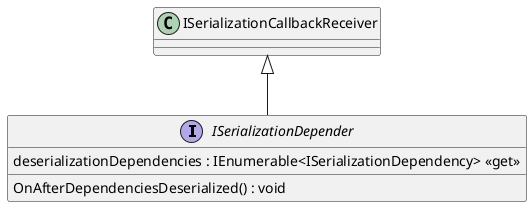 @startuml
interface ISerializationDepender {
    deserializationDependencies : IEnumerable<ISerializationDependency> <<get>>
    OnAfterDependenciesDeserialized() : void
}
ISerializationCallbackReceiver <|-- ISerializationDepender
@enduml
